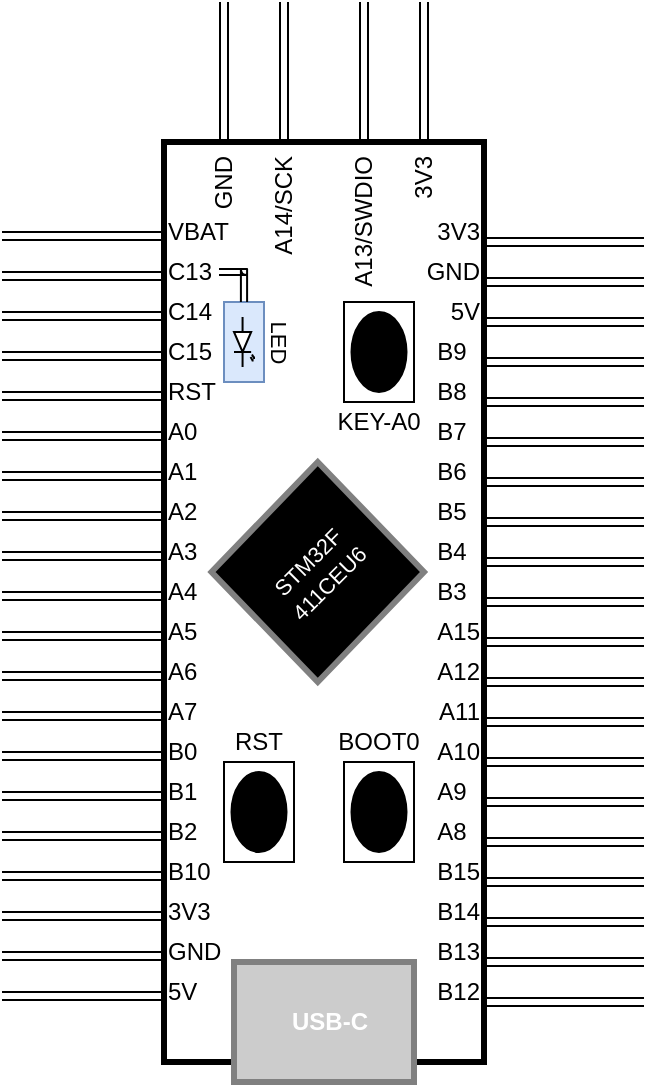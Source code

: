 <mxfile>
    <diagram id="tIidwtqFOZt4_bZu4gVF" name="Page-1">
        <mxGraphModel dx="171" dy="242" grid="1" gridSize="10" guides="1" tooltips="1" connect="1" arrows="0" fold="1" page="1" pageScale="1" pageWidth="850" pageHeight="1100" math="0" shadow="0">
            <root>
                <mxCell id="0"/>
                <mxCell id="1" parent="0"/>
                <mxCell id="2" value="" style="whiteSpace=wrap;html=1;strokeWidth=3;rotation=90;movable=0;resizable=0;rotatable=0;deletable=0;editable=0;connectable=0;" vertex="1" parent="1">
                    <mxGeometry x="100" y="320" width="460" height="160" as="geometry"/>
                </mxCell>
                <mxCell id="8" value="" style="edgeStyle=none;orthogonalLoop=1;jettySize=auto;html=1;shape=link;movable=0;resizable=0;rotatable=0;deletable=0;editable=0;connectable=0;" edge="1" parent="1">
                    <mxGeometry width="80" relative="1" as="geometry">
                        <mxPoint x="169" y="297" as="sourcePoint"/>
                        <mxPoint x="249" y="297" as="targetPoint"/>
                        <Array as="points"/>
                    </mxGeometry>
                </mxCell>
                <mxCell id="9" value="" style="edgeStyle=none;orthogonalLoop=1;jettySize=auto;html=1;shape=link;movable=0;resizable=0;rotatable=0;deletable=0;editable=0;connectable=0;" edge="1" parent="1">
                    <mxGeometry width="80" relative="1" as="geometry">
                        <mxPoint x="169" y="317" as="sourcePoint"/>
                        <mxPoint x="249" y="317" as="targetPoint"/>
                        <Array as="points"/>
                    </mxGeometry>
                </mxCell>
                <mxCell id="11" value="" style="edgeStyle=none;orthogonalLoop=1;jettySize=auto;html=1;shape=link;movable=0;resizable=0;rotatable=0;deletable=0;editable=0;connectable=0;" edge="1" parent="1">
                    <mxGeometry width="80" relative="1" as="geometry">
                        <mxPoint x="169" y="337" as="sourcePoint"/>
                        <mxPoint x="249" y="337" as="targetPoint"/>
                        <Array as="points"/>
                    </mxGeometry>
                </mxCell>
                <mxCell id="12" value="" style="edgeStyle=none;orthogonalLoop=1;jettySize=auto;html=1;shape=link;movable=0;resizable=0;rotatable=0;deletable=0;editable=0;connectable=0;" edge="1" parent="1">
                    <mxGeometry width="80" relative="1" as="geometry">
                        <mxPoint x="169" y="357" as="sourcePoint"/>
                        <mxPoint x="249" y="357" as="targetPoint"/>
                        <Array as="points"/>
                    </mxGeometry>
                </mxCell>
                <mxCell id="13" value="" style="edgeStyle=none;orthogonalLoop=1;jettySize=auto;html=1;shape=link;movable=0;resizable=0;rotatable=0;deletable=0;editable=0;connectable=0;" edge="1" parent="1">
                    <mxGeometry width="80" relative="1" as="geometry">
                        <mxPoint x="169" y="377" as="sourcePoint"/>
                        <mxPoint x="249" y="377" as="targetPoint"/>
                        <Array as="points"/>
                    </mxGeometry>
                </mxCell>
                <mxCell id="14" value="" style="edgeStyle=none;orthogonalLoop=1;jettySize=auto;html=1;shape=link;movable=0;resizable=0;rotatable=0;deletable=0;editable=0;connectable=0;" edge="1" parent="1">
                    <mxGeometry width="80" relative="1" as="geometry">
                        <mxPoint x="169" y="397" as="sourcePoint"/>
                        <mxPoint x="249" y="397" as="targetPoint"/>
                        <Array as="points"/>
                    </mxGeometry>
                </mxCell>
                <mxCell id="15" value="" style="edgeStyle=none;orthogonalLoop=1;jettySize=auto;html=1;shape=link;movable=0;resizable=0;rotatable=0;deletable=0;editable=0;connectable=0;" edge="1" parent="1">
                    <mxGeometry width="80" relative="1" as="geometry">
                        <mxPoint x="169" y="417" as="sourcePoint"/>
                        <mxPoint x="249" y="417" as="targetPoint"/>
                        <Array as="points"/>
                    </mxGeometry>
                </mxCell>
                <mxCell id="16" value="" style="edgeStyle=none;orthogonalLoop=1;jettySize=auto;html=1;shape=link;movable=0;resizable=0;rotatable=0;deletable=0;editable=0;connectable=0;" edge="1" parent="1">
                    <mxGeometry width="80" relative="1" as="geometry">
                        <mxPoint x="169" y="437" as="sourcePoint"/>
                        <mxPoint x="249" y="437" as="targetPoint"/>
                        <Array as="points"/>
                    </mxGeometry>
                </mxCell>
                <mxCell id="17" value="" style="edgeStyle=none;orthogonalLoop=1;jettySize=auto;html=1;shape=link;movable=0;resizable=0;rotatable=0;deletable=0;editable=0;connectable=0;" edge="1" parent="1">
                    <mxGeometry width="80" relative="1" as="geometry">
                        <mxPoint x="169" y="457" as="sourcePoint"/>
                        <mxPoint x="249" y="457" as="targetPoint"/>
                        <Array as="points"/>
                    </mxGeometry>
                </mxCell>
                <mxCell id="18" value="" style="edgeStyle=none;orthogonalLoop=1;jettySize=auto;html=1;shape=link;movable=0;resizable=0;rotatable=0;deletable=0;editable=0;connectable=0;" edge="1" parent="1">
                    <mxGeometry width="80" relative="1" as="geometry">
                        <mxPoint x="169" y="477" as="sourcePoint"/>
                        <mxPoint x="249" y="477" as="targetPoint"/>
                        <Array as="points"/>
                    </mxGeometry>
                </mxCell>
                <mxCell id="19" value="" style="edgeStyle=none;orthogonalLoop=1;jettySize=auto;html=1;shape=link;movable=0;resizable=0;rotatable=0;deletable=0;editable=0;connectable=0;" edge="1" parent="1">
                    <mxGeometry width="80" relative="1" as="geometry">
                        <mxPoint x="169" y="497" as="sourcePoint"/>
                        <mxPoint x="249" y="497" as="targetPoint"/>
                        <Array as="points"/>
                    </mxGeometry>
                </mxCell>
                <mxCell id="20" value="" style="edgeStyle=none;orthogonalLoop=1;jettySize=auto;html=1;shape=link;movable=0;resizable=0;rotatable=0;deletable=0;editable=0;connectable=0;" edge="1" parent="1">
                    <mxGeometry width="80" relative="1" as="geometry">
                        <mxPoint x="169" y="517" as="sourcePoint"/>
                        <mxPoint x="249" y="517" as="targetPoint"/>
                        <Array as="points"/>
                    </mxGeometry>
                </mxCell>
                <mxCell id="21" value="" style="edgeStyle=none;orthogonalLoop=1;jettySize=auto;html=1;shape=link;movable=0;resizable=0;rotatable=0;deletable=0;editable=0;connectable=0;" edge="1" parent="1">
                    <mxGeometry width="80" relative="1" as="geometry">
                        <mxPoint x="169" y="537" as="sourcePoint"/>
                        <mxPoint x="249" y="537" as="targetPoint"/>
                        <Array as="points"/>
                    </mxGeometry>
                </mxCell>
                <mxCell id="22" value="" style="edgeStyle=none;orthogonalLoop=1;jettySize=auto;html=1;shape=link;movable=0;resizable=0;rotatable=0;deletable=0;editable=0;connectable=0;" edge="1" parent="1">
                    <mxGeometry width="80" relative="1" as="geometry">
                        <mxPoint x="169" y="557" as="sourcePoint"/>
                        <mxPoint x="249" y="557" as="targetPoint"/>
                        <Array as="points"/>
                    </mxGeometry>
                </mxCell>
                <mxCell id="23" value="" style="edgeStyle=none;orthogonalLoop=1;jettySize=auto;html=1;shape=link;movable=0;resizable=0;rotatable=0;deletable=0;editable=0;connectable=0;" edge="1" parent="1">
                    <mxGeometry width="80" relative="1" as="geometry">
                        <mxPoint x="169" y="577" as="sourcePoint"/>
                        <mxPoint x="249" y="577" as="targetPoint"/>
                        <Array as="points"/>
                    </mxGeometry>
                </mxCell>
                <mxCell id="24" value="" style="edgeStyle=none;orthogonalLoop=1;jettySize=auto;html=1;shape=link;movable=0;resizable=0;rotatable=0;deletable=0;editable=0;connectable=0;" edge="1" parent="1">
                    <mxGeometry width="80" relative="1" as="geometry">
                        <mxPoint x="169" y="597" as="sourcePoint"/>
                        <mxPoint x="249" y="597" as="targetPoint"/>
                        <Array as="points"/>
                    </mxGeometry>
                </mxCell>
                <mxCell id="25" value="" style="edgeStyle=none;orthogonalLoop=1;jettySize=auto;html=1;shape=link;movable=0;resizable=0;rotatable=0;deletable=0;editable=0;connectable=0;" edge="1" parent="1">
                    <mxGeometry width="80" relative="1" as="geometry">
                        <mxPoint x="169" y="217" as="sourcePoint"/>
                        <mxPoint x="249" y="217" as="targetPoint"/>
                        <Array as="points"/>
                    </mxGeometry>
                </mxCell>
                <mxCell id="26" value="" style="edgeStyle=none;orthogonalLoop=1;jettySize=auto;html=1;shape=link;movable=0;resizable=0;rotatable=0;deletable=0;editable=0;connectable=0;" edge="1" parent="1">
                    <mxGeometry width="80" relative="1" as="geometry">
                        <mxPoint x="169" y="237" as="sourcePoint"/>
                        <mxPoint x="249" y="237" as="targetPoint"/>
                        <Array as="points"/>
                    </mxGeometry>
                </mxCell>
                <mxCell id="27" value="" style="edgeStyle=none;orthogonalLoop=1;jettySize=auto;html=1;shape=link;movable=0;resizable=0;rotatable=0;deletable=0;editable=0;connectable=0;" edge="1" parent="1">
                    <mxGeometry width="80" relative="1" as="geometry">
                        <mxPoint x="169" y="257" as="sourcePoint"/>
                        <mxPoint x="249" y="257" as="targetPoint"/>
                        <Array as="points"/>
                    </mxGeometry>
                </mxCell>
                <mxCell id="28" value="" style="edgeStyle=none;orthogonalLoop=1;jettySize=auto;html=1;shape=link;movable=0;resizable=0;rotatable=0;deletable=0;editable=0;connectable=0;" edge="1" parent="1">
                    <mxGeometry width="80" relative="1" as="geometry">
                        <mxPoint x="169" y="277" as="sourcePoint"/>
                        <mxPoint x="249" y="277" as="targetPoint"/>
                        <Array as="points"/>
                    </mxGeometry>
                </mxCell>
                <mxCell id="29" value="" style="edgeStyle=none;orthogonalLoop=1;jettySize=auto;html=1;shape=link;movable=0;resizable=0;rotatable=0;deletable=0;editable=0;connectable=0;" edge="1" parent="1">
                    <mxGeometry width="80" relative="1" as="geometry">
                        <mxPoint x="410" y="300" as="sourcePoint"/>
                        <mxPoint x="490" y="300" as="targetPoint"/>
                        <Array as="points"/>
                    </mxGeometry>
                </mxCell>
                <mxCell id="30" value="" style="edgeStyle=none;orthogonalLoop=1;jettySize=auto;html=1;shape=link;movable=0;resizable=0;rotatable=0;deletable=0;editable=0;connectable=0;" edge="1" parent="1">
                    <mxGeometry width="80" relative="1" as="geometry">
                        <mxPoint x="410" y="320" as="sourcePoint"/>
                        <mxPoint x="490" y="320" as="targetPoint"/>
                        <Array as="points"/>
                    </mxGeometry>
                </mxCell>
                <mxCell id="31" value="" style="edgeStyle=none;orthogonalLoop=1;jettySize=auto;html=1;shape=link;movable=0;resizable=0;rotatable=0;deletable=0;editable=0;connectable=0;" edge="1" parent="1">
                    <mxGeometry width="80" relative="1" as="geometry">
                        <mxPoint x="410" y="340" as="sourcePoint"/>
                        <mxPoint x="490" y="340" as="targetPoint"/>
                        <Array as="points"/>
                    </mxGeometry>
                </mxCell>
                <mxCell id="32" value="" style="edgeStyle=none;orthogonalLoop=1;jettySize=auto;html=1;shape=link;movable=0;resizable=0;rotatable=0;deletable=0;editable=0;connectable=0;" edge="1" parent="1">
                    <mxGeometry width="80" relative="1" as="geometry">
                        <mxPoint x="410" y="360" as="sourcePoint"/>
                        <mxPoint x="490" y="360" as="targetPoint"/>
                        <Array as="points"/>
                    </mxGeometry>
                </mxCell>
                <mxCell id="33" value="" style="edgeStyle=none;orthogonalLoop=1;jettySize=auto;html=1;shape=link;movable=0;resizable=0;rotatable=0;deletable=0;editable=0;connectable=0;" edge="1" parent="1">
                    <mxGeometry width="80" relative="1" as="geometry">
                        <mxPoint x="410" y="380" as="sourcePoint"/>
                        <mxPoint x="490" y="380" as="targetPoint"/>
                        <Array as="points"/>
                    </mxGeometry>
                </mxCell>
                <mxCell id="34" value="" style="edgeStyle=none;orthogonalLoop=1;jettySize=auto;html=1;shape=link;movable=0;resizable=0;rotatable=0;deletable=0;editable=0;connectable=0;" edge="1" parent="1">
                    <mxGeometry width="80" relative="1" as="geometry">
                        <mxPoint x="410" y="400" as="sourcePoint"/>
                        <mxPoint x="490" y="400" as="targetPoint"/>
                        <Array as="points"/>
                    </mxGeometry>
                </mxCell>
                <mxCell id="35" value="" style="edgeStyle=none;orthogonalLoop=1;jettySize=auto;html=1;shape=link;movable=0;resizable=0;rotatable=0;deletable=0;editable=0;connectable=0;" edge="1" parent="1">
                    <mxGeometry width="80" relative="1" as="geometry">
                        <mxPoint x="410" y="420" as="sourcePoint"/>
                        <mxPoint x="490" y="420" as="targetPoint"/>
                        <Array as="points"/>
                    </mxGeometry>
                </mxCell>
                <mxCell id="36" value="" style="edgeStyle=none;orthogonalLoop=1;jettySize=auto;html=1;shape=link;movable=0;resizable=0;rotatable=0;deletable=0;editable=0;connectable=0;" edge="1" parent="1">
                    <mxGeometry width="80" relative="1" as="geometry">
                        <mxPoint x="410" y="440" as="sourcePoint"/>
                        <mxPoint x="490" y="440" as="targetPoint"/>
                        <Array as="points"/>
                    </mxGeometry>
                </mxCell>
                <mxCell id="37" value="" style="edgeStyle=none;orthogonalLoop=1;jettySize=auto;html=1;shape=link;movable=0;resizable=0;rotatable=0;deletable=0;editable=0;connectable=0;" edge="1" parent="1">
                    <mxGeometry width="80" relative="1" as="geometry">
                        <mxPoint x="410" y="460" as="sourcePoint"/>
                        <mxPoint x="490" y="460" as="targetPoint"/>
                        <Array as="points"/>
                    </mxGeometry>
                </mxCell>
                <mxCell id="38" value="" style="edgeStyle=none;orthogonalLoop=1;jettySize=auto;html=1;shape=link;movable=0;resizable=0;rotatable=0;deletable=0;editable=0;connectable=0;" edge="1" parent="1">
                    <mxGeometry width="80" relative="1" as="geometry">
                        <mxPoint x="410" y="480" as="sourcePoint"/>
                        <mxPoint x="490" y="480" as="targetPoint"/>
                        <Array as="points"/>
                    </mxGeometry>
                </mxCell>
                <mxCell id="39" value="" style="edgeStyle=none;orthogonalLoop=1;jettySize=auto;html=1;shape=link;movable=0;resizable=0;rotatable=0;deletable=0;editable=0;connectable=0;" edge="1" parent="1">
                    <mxGeometry width="80" relative="1" as="geometry">
                        <mxPoint x="410" y="500" as="sourcePoint"/>
                        <mxPoint x="490" y="500" as="targetPoint"/>
                        <Array as="points"/>
                    </mxGeometry>
                </mxCell>
                <mxCell id="40" value="" style="edgeStyle=none;orthogonalLoop=1;jettySize=auto;html=1;shape=link;movable=0;resizable=0;rotatable=0;deletable=0;editable=0;connectable=0;" edge="1" parent="1">
                    <mxGeometry width="80" relative="1" as="geometry">
                        <mxPoint x="410" y="520" as="sourcePoint"/>
                        <mxPoint x="490" y="520" as="targetPoint"/>
                        <Array as="points"/>
                    </mxGeometry>
                </mxCell>
                <mxCell id="41" value="" style="edgeStyle=none;orthogonalLoop=1;jettySize=auto;html=1;shape=link;movable=0;resizable=0;rotatable=0;deletable=0;editable=0;connectable=0;" edge="1" parent="1">
                    <mxGeometry width="80" relative="1" as="geometry">
                        <mxPoint x="410" y="540" as="sourcePoint"/>
                        <mxPoint x="490" y="540" as="targetPoint"/>
                        <Array as="points"/>
                    </mxGeometry>
                </mxCell>
                <mxCell id="42" value="" style="edgeStyle=none;orthogonalLoop=1;jettySize=auto;html=1;shape=link;movable=0;resizable=0;rotatable=0;deletable=0;editable=0;connectable=0;" edge="1" parent="1">
                    <mxGeometry width="80" relative="1" as="geometry">
                        <mxPoint x="410" y="560" as="sourcePoint"/>
                        <mxPoint x="490" y="560" as="targetPoint"/>
                        <Array as="points"/>
                    </mxGeometry>
                </mxCell>
                <mxCell id="43" value="" style="edgeStyle=none;orthogonalLoop=1;jettySize=auto;html=1;shape=link;movable=0;resizable=0;rotatable=0;deletable=0;editable=0;connectable=0;" edge="1" parent="1">
                    <mxGeometry width="80" relative="1" as="geometry">
                        <mxPoint x="410" y="580" as="sourcePoint"/>
                        <mxPoint x="490" y="580" as="targetPoint"/>
                        <Array as="points"/>
                    </mxGeometry>
                </mxCell>
                <mxCell id="44" value="" style="edgeStyle=none;orthogonalLoop=1;jettySize=auto;html=1;shape=link;movable=0;resizable=0;rotatable=0;deletable=0;editable=0;connectable=0;" edge="1" parent="1">
                    <mxGeometry width="80" relative="1" as="geometry">
                        <mxPoint x="410" y="600" as="sourcePoint"/>
                        <mxPoint x="490" y="600" as="targetPoint"/>
                        <Array as="points"/>
                    </mxGeometry>
                </mxCell>
                <mxCell id="45" value="" style="edgeStyle=none;orthogonalLoop=1;jettySize=auto;html=1;shape=link;movable=0;resizable=0;rotatable=0;deletable=0;editable=0;connectable=0;" edge="1" parent="1">
                    <mxGeometry width="80" relative="1" as="geometry">
                        <mxPoint x="410" y="220" as="sourcePoint"/>
                        <mxPoint x="490" y="220" as="targetPoint"/>
                        <Array as="points"/>
                    </mxGeometry>
                </mxCell>
                <mxCell id="46" value="" style="edgeStyle=none;orthogonalLoop=1;jettySize=auto;html=1;shape=link;movable=0;resizable=0;rotatable=0;deletable=0;editable=0;connectable=0;" edge="1" parent="1">
                    <mxGeometry width="80" relative="1" as="geometry">
                        <mxPoint x="410" y="240" as="sourcePoint"/>
                        <mxPoint x="490" y="240" as="targetPoint"/>
                        <Array as="points"/>
                    </mxGeometry>
                </mxCell>
                <mxCell id="47" value="" style="edgeStyle=none;orthogonalLoop=1;jettySize=auto;html=1;shape=link;movable=0;resizable=0;rotatable=0;deletable=0;editable=0;connectable=0;" edge="1" parent="1">
                    <mxGeometry width="80" relative="1" as="geometry">
                        <mxPoint x="410" y="260" as="sourcePoint"/>
                        <mxPoint x="490" y="260" as="targetPoint"/>
                        <Array as="points"/>
                    </mxGeometry>
                </mxCell>
                <mxCell id="48" value="" style="edgeStyle=none;orthogonalLoop=1;jettySize=auto;html=1;shape=link;movable=0;resizable=0;rotatable=0;deletable=0;editable=0;connectable=0;" edge="1" parent="1">
                    <mxGeometry width="80" relative="1" as="geometry">
                        <mxPoint x="410" y="280" as="sourcePoint"/>
                        <mxPoint x="490" y="280" as="targetPoint"/>
                        <Array as="points"/>
                    </mxGeometry>
                </mxCell>
                <mxCell id="53" value="" style="edgeStyle=none;orthogonalLoop=1;jettySize=auto;html=1;shape=link;movable=0;resizable=0;rotatable=0;deletable=0;editable=0;connectable=0;" edge="1" parent="1">
                    <mxGeometry width="80" relative="1" as="geometry">
                        <mxPoint x="280" y="100" as="sourcePoint"/>
                        <mxPoint x="280" y="170" as="targetPoint"/>
                        <Array as="points"/>
                    </mxGeometry>
                </mxCell>
                <mxCell id="54" value="" style="edgeStyle=none;orthogonalLoop=1;jettySize=auto;html=1;shape=link;movable=0;resizable=0;rotatable=0;deletable=0;editable=0;connectable=0;" edge="1" parent="1">
                    <mxGeometry width="80" relative="1" as="geometry">
                        <mxPoint x="310" y="100" as="sourcePoint"/>
                        <mxPoint x="310" y="170" as="targetPoint"/>
                        <Array as="points"/>
                    </mxGeometry>
                </mxCell>
                <mxCell id="55" value="" style="edgeStyle=none;orthogonalLoop=1;jettySize=auto;html=1;shape=link;movable=0;resizable=0;rotatable=0;deletable=0;editable=0;connectable=0;" edge="1" parent="1">
                    <mxGeometry width="80" relative="1" as="geometry">
                        <mxPoint x="350" y="100" as="sourcePoint"/>
                        <mxPoint x="350" y="170" as="targetPoint"/>
                        <Array as="points"/>
                    </mxGeometry>
                </mxCell>
                <mxCell id="56" value="" style="edgeStyle=none;orthogonalLoop=1;jettySize=auto;html=1;shape=link;movable=0;resizable=0;rotatable=0;deletable=0;editable=0;connectable=0;" edge="1" parent="1">
                    <mxGeometry width="80" relative="1" as="geometry">
                        <mxPoint x="380" y="100" as="sourcePoint"/>
                        <mxPoint x="380" y="170" as="targetPoint"/>
                        <Array as="points"/>
                    </mxGeometry>
                </mxCell>
                <mxCell id="57" value="A0" style="text;strokeColor=none;align=left;fillColor=none;html=1;verticalAlign=middle;whiteSpace=wrap;rounded=0;strokeWidth=3;movable=0;resizable=0;rotatable=0;deletable=0;editable=0;connectable=0;" vertex="1" parent="1">
                    <mxGeometry x="250" y="300" width="60" height="30" as="geometry"/>
                </mxCell>
                <mxCell id="58" value="A1" style="text;strokeColor=none;align=left;fillColor=none;html=1;verticalAlign=middle;whiteSpace=wrap;rounded=0;strokeWidth=3;movable=0;resizable=0;rotatable=0;deletable=0;editable=0;connectable=0;" vertex="1" parent="1">
                    <mxGeometry x="250" y="320" width="60" height="30" as="geometry"/>
                </mxCell>
                <mxCell id="59" value="A2" style="text;strokeColor=none;align=left;fillColor=none;html=1;verticalAlign=middle;whiteSpace=wrap;rounded=0;strokeWidth=3;movable=0;resizable=0;rotatable=0;deletable=0;editable=0;connectable=0;" vertex="1" parent="1">
                    <mxGeometry x="250" y="340" width="60" height="30" as="geometry"/>
                </mxCell>
                <mxCell id="60" value="A3" style="text;strokeColor=none;align=left;fillColor=none;html=1;verticalAlign=middle;whiteSpace=wrap;rounded=0;strokeWidth=3;movable=0;resizable=0;rotatable=0;deletable=0;editable=0;connectable=0;" vertex="1" parent="1">
                    <mxGeometry x="250" y="360" width="60" height="30" as="geometry"/>
                </mxCell>
                <mxCell id="61" value="A4" style="text;strokeColor=none;align=left;fillColor=none;html=1;verticalAlign=middle;whiteSpace=wrap;rounded=0;strokeWidth=3;movable=0;resizable=0;rotatable=0;deletable=0;editable=0;connectable=0;" vertex="1" parent="1">
                    <mxGeometry x="250" y="380" width="60" height="30" as="geometry"/>
                </mxCell>
                <mxCell id="62" value="A5" style="text;strokeColor=none;align=left;fillColor=none;html=1;verticalAlign=middle;whiteSpace=wrap;rounded=0;strokeWidth=3;movable=0;resizable=0;rotatable=0;deletable=0;editable=0;connectable=0;" vertex="1" parent="1">
                    <mxGeometry x="250" y="400" width="60" height="30" as="geometry"/>
                </mxCell>
                <mxCell id="63" value="A6" style="text;strokeColor=none;align=left;fillColor=none;html=1;verticalAlign=middle;whiteSpace=wrap;rounded=0;strokeWidth=3;movable=0;resizable=0;rotatable=0;deletable=0;editable=0;connectable=0;" vertex="1" parent="1">
                    <mxGeometry x="250" y="420" width="60" height="30" as="geometry"/>
                </mxCell>
                <mxCell id="64" value="A7" style="text;strokeColor=none;align=left;fillColor=none;html=1;verticalAlign=middle;whiteSpace=wrap;rounded=0;strokeWidth=3;movable=0;resizable=0;rotatable=0;deletable=0;editable=0;connectable=0;" vertex="1" parent="1">
                    <mxGeometry x="250" y="440" width="60" height="30" as="geometry"/>
                </mxCell>
                <mxCell id="65" value="B0" style="text;strokeColor=none;align=left;fillColor=none;html=1;verticalAlign=middle;whiteSpace=wrap;rounded=0;strokeWidth=3;movable=0;resizable=0;rotatable=0;deletable=0;editable=0;connectable=0;" vertex="1" parent="1">
                    <mxGeometry x="250" y="460" width="60" height="30" as="geometry"/>
                </mxCell>
                <mxCell id="66" value="B1" style="text;strokeColor=none;align=left;fillColor=none;html=1;verticalAlign=middle;whiteSpace=wrap;rounded=0;strokeWidth=3;movable=0;resizable=0;rotatable=0;deletable=0;editable=0;connectable=0;" vertex="1" parent="1">
                    <mxGeometry x="250" y="480" width="60" height="30" as="geometry"/>
                </mxCell>
                <mxCell id="67" value="B2" style="text;strokeColor=none;align=left;fillColor=none;html=1;verticalAlign=middle;whiteSpace=wrap;rounded=0;strokeWidth=3;movable=0;resizable=0;rotatable=0;deletable=0;editable=0;connectable=0;" vertex="1" parent="1">
                    <mxGeometry x="250" y="500" width="60" height="30" as="geometry"/>
                </mxCell>
                <mxCell id="68" value="B10" style="text;strokeColor=none;align=left;fillColor=none;html=1;verticalAlign=middle;whiteSpace=wrap;rounded=0;strokeWidth=3;movable=0;resizable=0;rotatable=0;deletable=0;editable=0;connectable=0;" vertex="1" parent="1">
                    <mxGeometry x="250" y="520" width="60" height="30" as="geometry"/>
                </mxCell>
                <mxCell id="69" value="3V3" style="text;strokeColor=none;align=left;fillColor=none;html=1;verticalAlign=middle;whiteSpace=wrap;rounded=0;strokeWidth=3;movable=0;resizable=0;rotatable=0;deletable=0;editable=0;connectable=0;" vertex="1" parent="1">
                    <mxGeometry x="250" y="540" width="60" height="30" as="geometry"/>
                </mxCell>
                <mxCell id="70" value="C13" style="text;strokeColor=none;align=left;fillColor=none;html=1;verticalAlign=middle;whiteSpace=wrap;rounded=0;strokeWidth=3;movable=0;resizable=0;rotatable=0;deletable=0;editable=0;connectable=0;" vertex="1" parent="1">
                    <mxGeometry x="250" y="220" width="60" height="30" as="geometry"/>
                </mxCell>
                <mxCell id="71" value="C14" style="text;strokeColor=none;align=left;fillColor=none;html=1;verticalAlign=middle;whiteSpace=wrap;rounded=0;strokeWidth=3;movable=0;resizable=0;rotatable=0;deletable=0;editable=0;connectable=0;" vertex="1" parent="1">
                    <mxGeometry x="250" y="240" width="60" height="30" as="geometry"/>
                </mxCell>
                <mxCell id="72" value="C15" style="text;strokeColor=none;align=left;fillColor=none;html=1;verticalAlign=middle;whiteSpace=wrap;rounded=0;strokeWidth=3;movable=0;resizable=0;rotatable=0;deletable=0;editable=0;connectable=0;" vertex="1" parent="1">
                    <mxGeometry x="250" y="260" width="60" height="30" as="geometry"/>
                </mxCell>
                <mxCell id="73" value="RST" style="text;strokeColor=none;align=left;fillColor=none;html=1;verticalAlign=middle;whiteSpace=wrap;rounded=0;strokeWidth=3;movable=0;resizable=0;rotatable=0;deletable=0;editable=0;connectable=0;" vertex="1" parent="1">
                    <mxGeometry x="250" y="280" width="60" height="30" as="geometry"/>
                </mxCell>
                <mxCell id="74" value="VBAT" style="text;strokeColor=none;align=left;fillColor=none;html=1;verticalAlign=middle;whiteSpace=wrap;rounded=0;strokeWidth=3;movable=0;resizable=0;rotatable=0;deletable=0;editable=0;connectable=0;" vertex="1" parent="1">
                    <mxGeometry x="250" y="200" width="60" height="30" as="geometry"/>
                </mxCell>
                <mxCell id="75" value="GND" style="text;strokeColor=none;align=left;fillColor=none;html=1;verticalAlign=middle;whiteSpace=wrap;rounded=0;strokeWidth=3;movable=0;resizable=0;rotatable=0;deletable=0;editable=0;connectable=0;" vertex="1" parent="1">
                    <mxGeometry x="250" y="560" width="60" height="30" as="geometry"/>
                </mxCell>
                <mxCell id="76" value="5V" style="text;strokeColor=none;align=left;fillColor=none;html=1;verticalAlign=middle;whiteSpace=wrap;rounded=0;strokeWidth=3;movable=0;resizable=0;rotatable=0;deletable=0;editable=0;connectable=0;" vertex="1" parent="1">
                    <mxGeometry x="250" y="580" width="60" height="30" as="geometry"/>
                </mxCell>
                <mxCell id="77" value="B7&amp;nbsp;&amp;nbsp;" style="text;strokeColor=none;align=right;fillColor=none;html=1;verticalAlign=middle;whiteSpace=wrap;rounded=0;strokeWidth=3;movable=0;resizable=0;rotatable=0;deletable=0;editable=0;connectable=0;" vertex="1" parent="1">
                    <mxGeometry x="350" y="300" width="60" height="30" as="geometry"/>
                </mxCell>
                <mxCell id="78" value="B6&amp;nbsp;&amp;nbsp;" style="text;strokeColor=none;align=right;fillColor=none;html=1;verticalAlign=middle;whiteSpace=wrap;rounded=0;strokeWidth=3;movable=0;resizable=0;rotatable=0;deletable=0;editable=0;connectable=0;" vertex="1" parent="1">
                    <mxGeometry x="350" y="320" width="60" height="30" as="geometry"/>
                </mxCell>
                <mxCell id="79" value="B5&amp;nbsp;&amp;nbsp;" style="text;strokeColor=none;align=right;fillColor=none;html=1;verticalAlign=middle;whiteSpace=wrap;rounded=0;strokeWidth=3;movable=0;resizable=0;rotatable=0;deletable=0;editable=0;connectable=0;" vertex="1" parent="1">
                    <mxGeometry x="350" y="340" width="60" height="30" as="geometry"/>
                </mxCell>
                <mxCell id="80" value="B4&amp;nbsp;&amp;nbsp;" style="text;strokeColor=none;align=right;fillColor=none;html=1;verticalAlign=middle;whiteSpace=wrap;rounded=0;strokeWidth=3;movable=0;resizable=0;rotatable=0;deletable=0;editable=0;connectable=0;" vertex="1" parent="1">
                    <mxGeometry x="350" y="360" width="60" height="30" as="geometry"/>
                </mxCell>
                <mxCell id="81" value="B3&amp;nbsp;&amp;nbsp;" style="text;strokeColor=none;align=right;fillColor=none;html=1;verticalAlign=middle;whiteSpace=wrap;rounded=0;strokeWidth=3;movable=0;resizable=0;rotatable=0;deletable=0;editable=0;connectable=0;" vertex="1" parent="1">
                    <mxGeometry x="350" y="380" width="60" height="30" as="geometry"/>
                </mxCell>
                <mxCell id="82" value="A15" style="text;strokeColor=none;align=right;fillColor=none;html=1;verticalAlign=middle;whiteSpace=wrap;rounded=0;strokeWidth=3;movable=0;resizable=0;rotatable=0;deletable=0;editable=0;connectable=0;" vertex="1" parent="1">
                    <mxGeometry x="350" y="400" width="60" height="30" as="geometry"/>
                </mxCell>
                <mxCell id="83" value="A12" style="text;strokeColor=none;align=right;fillColor=none;html=1;verticalAlign=middle;whiteSpace=wrap;rounded=0;strokeWidth=3;movable=0;resizable=0;rotatable=0;deletable=0;editable=0;connectable=0;" vertex="1" parent="1">
                    <mxGeometry x="350" y="420" width="60" height="30" as="geometry"/>
                </mxCell>
                <mxCell id="84" value="A11" style="text;strokeColor=none;align=right;fillColor=none;html=1;verticalAlign=middle;whiteSpace=wrap;rounded=0;strokeWidth=3;movable=0;resizable=0;rotatable=0;deletable=0;editable=0;connectable=0;" vertex="1" parent="1">
                    <mxGeometry x="350" y="440" width="60" height="30" as="geometry"/>
                </mxCell>
                <mxCell id="85" value="A10" style="text;strokeColor=none;align=right;fillColor=none;html=1;verticalAlign=middle;whiteSpace=wrap;rounded=0;strokeWidth=3;movable=0;resizable=0;rotatable=0;deletable=0;editable=0;connectable=0;" vertex="1" parent="1">
                    <mxGeometry x="350" y="460" width="60" height="30" as="geometry"/>
                </mxCell>
                <mxCell id="86" value="A9&amp;nbsp;&amp;nbsp;" style="text;strokeColor=none;align=right;fillColor=none;html=1;verticalAlign=middle;whiteSpace=wrap;rounded=0;strokeWidth=3;movable=0;resizable=0;rotatable=0;deletable=0;editable=0;connectable=0;" vertex="1" parent="1">
                    <mxGeometry x="350" y="480" width="60" height="30" as="geometry"/>
                </mxCell>
                <mxCell id="87" value="A8&amp;nbsp;&amp;nbsp;" style="text;strokeColor=none;align=right;fillColor=none;html=1;verticalAlign=middle;whiteSpace=wrap;rounded=0;strokeWidth=3;movable=0;resizable=0;rotatable=0;deletable=0;editable=0;connectable=0;" vertex="1" parent="1">
                    <mxGeometry x="350" y="500" width="60" height="30" as="geometry"/>
                </mxCell>
                <mxCell id="88" value="B15" style="text;strokeColor=none;align=right;fillColor=none;html=1;verticalAlign=middle;whiteSpace=wrap;rounded=0;strokeWidth=3;movable=0;resizable=0;rotatable=0;deletable=0;editable=0;connectable=0;" vertex="1" parent="1">
                    <mxGeometry x="350" y="520" width="60" height="30" as="geometry"/>
                </mxCell>
                <mxCell id="89" value="B14" style="text;strokeColor=none;align=right;fillColor=none;html=1;verticalAlign=middle;whiteSpace=wrap;rounded=0;strokeWidth=3;movable=0;resizable=0;rotatable=0;deletable=0;editable=0;connectable=0;" vertex="1" parent="1">
                    <mxGeometry x="350" y="540" width="60" height="30" as="geometry"/>
                </mxCell>
                <mxCell id="90" value="GND" style="text;strokeColor=none;align=right;fillColor=none;html=1;verticalAlign=middle;whiteSpace=wrap;rounded=0;strokeWidth=3;movable=0;resizable=0;rotatable=0;deletable=0;editable=0;connectable=0;" vertex="1" parent="1">
                    <mxGeometry x="350" y="220" width="60" height="30" as="geometry"/>
                </mxCell>
                <mxCell id="91" value="5V" style="text;strokeColor=none;align=right;fillColor=none;html=1;verticalAlign=middle;whiteSpace=wrap;rounded=0;strokeWidth=3;movable=0;resizable=0;rotatable=0;deletable=0;editable=0;connectable=0;" vertex="1" parent="1">
                    <mxGeometry x="350" y="240" width="60" height="30" as="geometry"/>
                </mxCell>
                <mxCell id="92" value="B9&amp;nbsp;&amp;nbsp;" style="text;strokeColor=none;align=right;fillColor=none;html=1;verticalAlign=middle;whiteSpace=wrap;rounded=0;strokeWidth=3;movable=0;resizable=0;rotatable=0;deletable=0;editable=0;connectable=0;" vertex="1" parent="1">
                    <mxGeometry x="350" y="260" width="60" height="30" as="geometry"/>
                </mxCell>
                <mxCell id="93" value="B8&amp;nbsp;&amp;nbsp;" style="text;strokeColor=none;align=right;fillColor=none;html=1;verticalAlign=middle;whiteSpace=wrap;rounded=0;strokeWidth=3;movable=0;resizable=0;rotatable=0;deletable=0;editable=0;connectable=0;" vertex="1" parent="1">
                    <mxGeometry x="350" y="280" width="60" height="30" as="geometry"/>
                </mxCell>
                <mxCell id="94" value="3V3" style="text;strokeColor=none;align=right;fillColor=none;html=1;verticalAlign=middle;whiteSpace=wrap;rounded=0;strokeWidth=3;movable=0;resizable=0;rotatable=0;deletable=0;editable=0;connectable=0;" vertex="1" parent="1">
                    <mxGeometry x="350" y="200" width="60" height="30" as="geometry"/>
                </mxCell>
                <mxCell id="95" value="B13" style="text;strokeColor=none;align=right;fillColor=none;html=1;verticalAlign=middle;whiteSpace=wrap;rounded=0;strokeWidth=3;movable=0;resizable=0;rotatable=0;deletable=0;editable=0;connectable=0;" vertex="1" parent="1">
                    <mxGeometry x="350" y="560" width="60" height="30" as="geometry"/>
                </mxCell>
                <mxCell id="96" value="B12" style="text;strokeColor=none;align=right;fillColor=none;html=1;verticalAlign=middle;whiteSpace=wrap;rounded=0;strokeWidth=3;movable=0;resizable=0;rotatable=0;deletable=0;editable=0;connectable=0;" vertex="1" parent="1">
                    <mxGeometry x="350" y="580" width="60" height="30" as="geometry"/>
                </mxCell>
                <mxCell id="97" value="GND" style="text;strokeColor=none;align=right;fillColor=none;html=1;verticalAlign=middle;whiteSpace=wrap;rounded=0;strokeWidth=3;rotation=-90;movable=0;resizable=0;rotatable=0;deletable=0;editable=0;connectable=0;" vertex="1" parent="1">
                    <mxGeometry x="250" y="190" width="60" height="30" as="geometry"/>
                </mxCell>
                <mxCell id="98" value="A14/SCK" style="text;strokeColor=none;align=right;fillColor=none;html=1;verticalAlign=middle;whiteSpace=wrap;rounded=0;strokeWidth=3;rotation=-90;movable=0;resizable=0;rotatable=0;deletable=0;editable=0;connectable=0;" vertex="1" parent="1">
                    <mxGeometry x="280" y="190" width="60" height="30" as="geometry"/>
                </mxCell>
                <mxCell id="99" value="A13/SWDIO" style="text;strokeColor=none;align=right;fillColor=none;html=1;verticalAlign=middle;whiteSpace=wrap;rounded=0;strokeWidth=3;rotation=-90;movable=0;resizable=0;rotatable=0;deletable=0;editable=0;connectable=0;" vertex="1" parent="1">
                    <mxGeometry x="320" y="190" width="60" height="30" as="geometry"/>
                </mxCell>
                <mxCell id="100" value="3V3" style="text;strokeColor=none;align=right;fillColor=none;html=1;verticalAlign=middle;whiteSpace=wrap;rounded=0;strokeWidth=3;rotation=-90;movable=0;resizable=0;rotatable=0;deletable=0;editable=0;connectable=0;" vertex="1" parent="1">
                    <mxGeometry x="350" y="190" width="60" height="30" as="geometry"/>
                </mxCell>
                <mxCell id="101" value="" style="whiteSpace=wrap;html=1;strokeWidth=1;movable=0;resizable=0;rotatable=0;deletable=0;editable=0;connectable=0;" vertex="1" parent="1">
                    <mxGeometry x="340" y="250" width="35" height="50" as="geometry"/>
                </mxCell>
                <mxCell id="102" value="" style="whiteSpace=wrap;html=1;strokeWidth=1;fillColor=#dae8fc;strokeColor=#6c8ebf;movable=0;resizable=0;rotatable=0;deletable=0;editable=0;connectable=0;" vertex="1" parent="1">
                    <mxGeometry x="280" y="250" width="20" height="40" as="geometry"/>
                </mxCell>
                <mxCell id="103" value="" style="whiteSpace=wrap;html=1;strokeWidth=1;movable=0;resizable=0;rotatable=0;deletable=0;editable=0;connectable=0;" vertex="1" parent="1">
                    <mxGeometry x="280" y="480" width="35" height="50" as="geometry"/>
                </mxCell>
                <mxCell id="104" value="" style="whiteSpace=wrap;html=1;strokeWidth=1;movable=0;resizable=0;rotatable=0;deletable=0;editable=0;connectable=0;" vertex="1" parent="1">
                    <mxGeometry x="340" y="480" width="35" height="50" as="geometry"/>
                </mxCell>
                <mxCell id="106" value="" style="verticalLabelPosition=bottom;shadow=0;dashed=0;align=center;html=1;verticalAlign=top;shape=mxgraph.electrical.opto_electronics.led_2;pointerEvents=1;strokeWidth=1;rotation=90;movable=0;resizable=0;rotatable=0;deletable=0;editable=0;connectable=0;" vertex="1" parent="1">
                    <mxGeometry x="277.5" y="265" width="25" height="10" as="geometry"/>
                </mxCell>
                <mxCell id="107" value="" style="ellipse;whiteSpace=wrap;html=1;strokeWidth=1;fillColor=#000000;movable=0;resizable=0;rotatable=0;deletable=0;editable=0;connectable=0;" vertex="1" parent="1">
                    <mxGeometry x="343.75" y="255" width="27.5" height="40" as="geometry"/>
                </mxCell>
                <mxCell id="108" value="" style="ellipse;whiteSpace=wrap;html=1;strokeWidth=1;fillColor=#000000;movable=0;resizable=0;rotatable=0;deletable=0;editable=0;connectable=0;" vertex="1" parent="1">
                    <mxGeometry x="343.75" y="485" width="27.5" height="40" as="geometry"/>
                </mxCell>
                <mxCell id="109" value="" style="ellipse;whiteSpace=wrap;html=1;strokeWidth=1;movable=0;resizable=0;rotatable=0;deletable=0;editable=0;connectable=0;fillColor=#000000;" vertex="1" parent="1">
                    <mxGeometry x="283.75" y="485" width="27.5" height="40" as="geometry"/>
                </mxCell>
                <mxCell id="110" value="KEY-A0" style="text;strokeColor=none;align=center;fillColor=none;html=1;verticalAlign=middle;whiteSpace=wrap;rounded=0;strokeWidth=1;movable=0;resizable=0;rotatable=0;deletable=0;editable=0;connectable=0;" vertex="1" parent="1">
                    <mxGeometry x="331.25" y="300" width="52.5" height="20" as="geometry"/>
                </mxCell>
                <mxCell id="111" value="BOOT0" style="text;strokeColor=none;align=center;fillColor=none;html=1;verticalAlign=middle;whiteSpace=wrap;rounded=0;strokeWidth=1;movable=0;resizable=0;rotatable=0;deletable=0;editable=0;connectable=0;" vertex="1" parent="1">
                    <mxGeometry x="331.25" y="460" width="52.5" height="20" as="geometry"/>
                </mxCell>
                <mxCell id="112" value="RST" style="text;strokeColor=none;align=center;fillColor=none;html=1;verticalAlign=middle;whiteSpace=wrap;rounded=0;strokeWidth=1;movable=0;resizable=0;rotatable=0;deletable=0;editable=0;connectable=0;" vertex="1" parent="1">
                    <mxGeometry x="271.25" y="460" width="52.5" height="20" as="geometry"/>
                </mxCell>
                <mxCell id="113" value="" style="rhombus;whiteSpace=wrap;html=1;strokeWidth=3;fillColor=#000000;strokeColor=#808080;movable=0;resizable=0;rotatable=0;deletable=0;editable=0;connectable=0;" vertex="1" parent="1">
                    <mxGeometry x="273.75" y="330" width="106.25" height="110" as="geometry"/>
                </mxCell>
                <mxCell id="114" value="&lt;font color=&quot;#ffffff&quot; style=&quot;font-size: 11px;&quot;&gt;STM32F&lt;br&gt;411CEU6&lt;/font&gt;" style="text;strokeColor=none;align=center;fillColor=none;html=1;verticalAlign=middle;whiteSpace=wrap;rounded=0;strokeWidth=3;rotation=-45;movable=0;resizable=0;rotatable=0;deletable=0;editable=0;connectable=0;" vertex="1" parent="1">
                    <mxGeometry x="296.88" y="370" width="60" height="30" as="geometry"/>
                </mxCell>
                <mxCell id="115" value="" style="whiteSpace=wrap;html=1;labelBackgroundColor=none;strokeColor=#808080;strokeWidth=3;fontSize=11;fontColor=#FFFFFF;fillColor=#CCCCCC;movable=0;resizable=0;rotatable=0;deletable=0;editable=0;connectable=0;" vertex="1" parent="1">
                    <mxGeometry x="285" y="580" width="90" height="60" as="geometry"/>
                </mxCell>
                <mxCell id="116" value="&lt;font style=&quot;font-size: 12px;&quot;&gt;&lt;b&gt;USB-C&lt;/b&gt;&lt;/font&gt;" style="text;strokeColor=none;align=center;fillColor=none;html=1;verticalAlign=middle;whiteSpace=wrap;rounded=0;labelBackgroundColor=none;strokeWidth=3;fontSize=11;fontColor=#FFFFFF;movable=0;resizable=0;rotatable=0;deletable=0;editable=0;connectable=0;" vertex="1" parent="1">
                    <mxGeometry x="302.5" y="595" width="60" height="30" as="geometry"/>
                </mxCell>
                <mxCell id="117" value="" style="edgeStyle=none;orthogonalLoop=1;jettySize=auto;html=1;fontSize=12;fontColor=#FFFFFF;shape=link;width=-3.103;movable=0;resizable=0;rotatable=0;deletable=0;editable=0;connectable=0;" edge="1" parent="1">
                    <mxGeometry width="80" relative="1" as="geometry">
                        <mxPoint x="277.5" y="235" as="sourcePoint"/>
                        <mxPoint x="290" y="250" as="targetPoint"/>
                        <Array as="points">
                            <mxPoint x="290" y="235"/>
                        </Array>
                    </mxGeometry>
                </mxCell>
                <mxCell id="118" value="&lt;font style=&quot;font-size: 11px;&quot; color=&quot;#000000&quot;&gt;LED&lt;/font&gt;" style="text;strokeColor=none;align=center;fillColor=none;html=1;verticalAlign=middle;whiteSpace=wrap;rounded=0;labelBackgroundColor=none;strokeWidth=3;fontSize=12;fontColor=#FFFFFF;rotation=90;movable=0;resizable=0;rotatable=0;deletable=0;editable=0;connectable=0;" vertex="1" parent="1">
                    <mxGeometry x="277.5" y="255" width="60" height="30" as="geometry"/>
                </mxCell>
            </root>
        </mxGraphModel>
    </diagram>
</mxfile>
